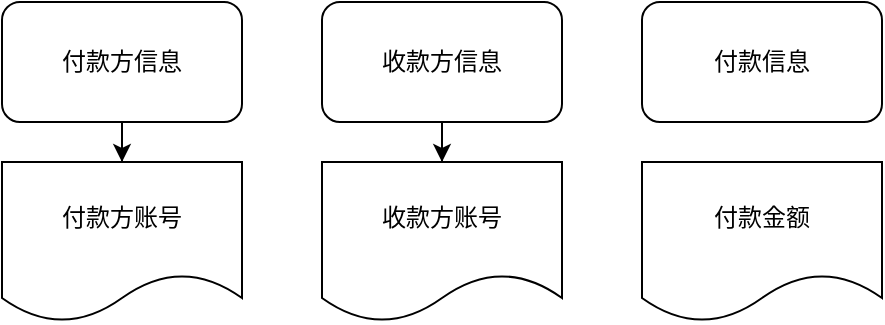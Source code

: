 <mxfile version="21.7.4" type="github">
  <diagram name="第 1 页" id="lRQWJhPH5CTcMrLeOUJu">
    <mxGraphModel dx="1136" dy="578" grid="1" gridSize="10" guides="1" tooltips="1" connect="1" arrows="1" fold="1" page="1" pageScale="1" pageWidth="827" pageHeight="1169" math="0" shadow="0">
      <root>
        <mxCell id="0" />
        <mxCell id="1" parent="0" />
        <mxCell id="SOhe3c1D6d4CI8XdEghG-5" style="edgeStyle=orthogonalEdgeStyle;rounded=0;orthogonalLoop=1;jettySize=auto;html=1;exitX=0.5;exitY=1;exitDx=0;exitDy=0;" edge="1" parent="1" source="SOhe3c1D6d4CI8XdEghG-1" target="SOhe3c1D6d4CI8XdEghG-4">
          <mxGeometry relative="1" as="geometry" />
        </mxCell>
        <mxCell id="SOhe3c1D6d4CI8XdEghG-1" value="付款方信息" style="rounded=1;whiteSpace=wrap;html=1;" vertex="1" parent="1">
          <mxGeometry x="80" y="40" width="120" height="60" as="geometry" />
        </mxCell>
        <mxCell id="SOhe3c1D6d4CI8XdEghG-7" style="edgeStyle=orthogonalEdgeStyle;rounded=0;orthogonalLoop=1;jettySize=auto;html=1;exitX=0.5;exitY=1;exitDx=0;exitDy=0;" edge="1" parent="1" source="SOhe3c1D6d4CI8XdEghG-2" target="SOhe3c1D6d4CI8XdEghG-6">
          <mxGeometry relative="1" as="geometry" />
        </mxCell>
        <mxCell id="SOhe3c1D6d4CI8XdEghG-2" value="收款方信息" style="rounded=1;whiteSpace=wrap;html=1;" vertex="1" parent="1">
          <mxGeometry x="240" y="40" width="120" height="60" as="geometry" />
        </mxCell>
        <mxCell id="SOhe3c1D6d4CI8XdEghG-3" value="付款信息" style="rounded=1;whiteSpace=wrap;html=1;" vertex="1" parent="1">
          <mxGeometry x="400" y="40" width="120" height="60" as="geometry" />
        </mxCell>
        <mxCell id="SOhe3c1D6d4CI8XdEghG-4" value="付款方账号" style="shape=document;whiteSpace=wrap;html=1;boundedLbl=1;" vertex="1" parent="1">
          <mxGeometry x="80" y="120" width="120" height="80" as="geometry" />
        </mxCell>
        <mxCell id="SOhe3c1D6d4CI8XdEghG-6" value="收款方账号" style="shape=document;whiteSpace=wrap;html=1;boundedLbl=1;" vertex="1" parent="1">
          <mxGeometry x="240" y="120" width="120" height="80" as="geometry" />
        </mxCell>
        <mxCell id="SOhe3c1D6d4CI8XdEghG-8" value="付款金额" style="shape=document;whiteSpace=wrap;html=1;boundedLbl=1;" vertex="1" parent="1">
          <mxGeometry x="400" y="120" width="120" height="80" as="geometry" />
        </mxCell>
      </root>
    </mxGraphModel>
  </diagram>
</mxfile>
